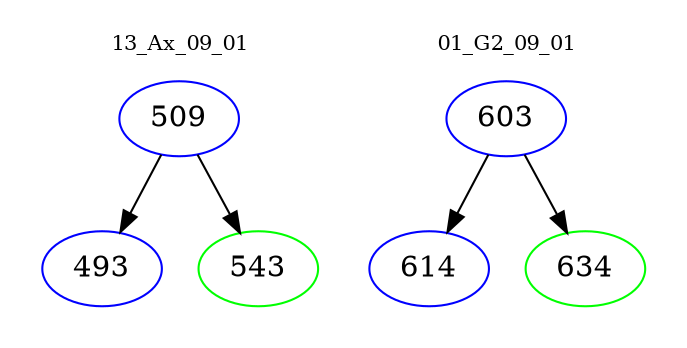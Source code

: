 digraph{
subgraph cluster_0 {
color = white
label = "13_Ax_09_01";
fontsize=10;
T0_509 [label="509", color="blue"]
T0_509 -> T0_493 [color="black"]
T0_493 [label="493", color="blue"]
T0_509 -> T0_543 [color="black"]
T0_543 [label="543", color="green"]
}
subgraph cluster_1 {
color = white
label = "01_G2_09_01";
fontsize=10;
T1_603 [label="603", color="blue"]
T1_603 -> T1_614 [color="black"]
T1_614 [label="614", color="blue"]
T1_603 -> T1_634 [color="black"]
T1_634 [label="634", color="green"]
}
}
